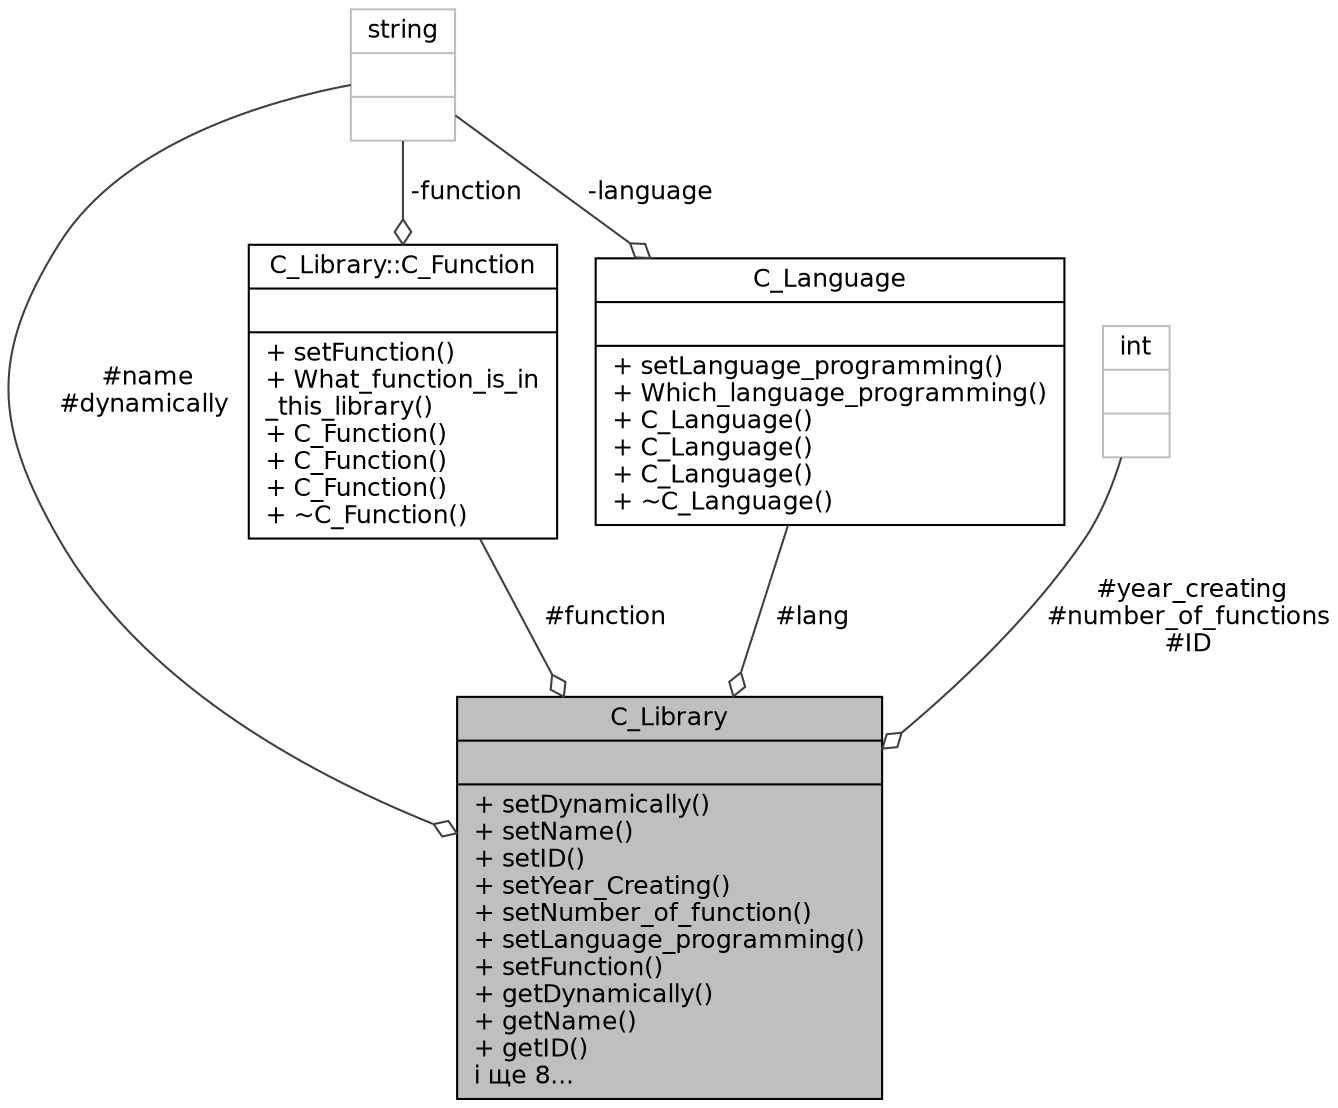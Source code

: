 digraph "C_Library"
{
 // LATEX_PDF_SIZE
  edge [fontname="Helvetica",fontsize="12",labelfontname="Helvetica",labelfontsize="12"];
  node [fontname="Helvetica",fontsize="12",shape=record];
  Node1 [label="{C_Library\n||+ setDynamically()\l+ setName()\l+ setID()\l+ setYear_Creating()\l+ setNumber_of_function()\l+ setLanguage_programming()\l+ setFunction()\l+ getDynamically()\l+ getName()\l+ getID()\lі ще  8...\l}",height=0.2,width=0.4,color="black", fillcolor="grey75", style="filled", fontcolor="black",tooltip="< Оголошення базового класу C_Library"];
  Node2 -> Node1 [color="grey25",fontsize="12",style="solid",label=" #function" ,arrowhead="odiamond",fontname="Helvetica"];
  Node2 [label="{C_Library::C_Function\n||+ setFunction()\l+ What_function_is_in\l_this_library()\l+ C_Function()\l+ C_Function()\l+ C_Function()\l+ ~C_Function()\l}",height=0.2,width=0.4,color="black", fillcolor="white", style="filled",URL="$class_c___library_1_1_c___function.html",tooltip="< Оголошення класу C_Function"];
  Node3 -> Node2 [color="grey25",fontsize="12",style="solid",label=" -function" ,arrowhead="odiamond",fontname="Helvetica"];
  Node3 [label="{string\n||}",height=0.2,width=0.4,color="grey75", fillcolor="white", style="filled",tooltip=" "];
  Node4 -> Node1 [color="grey25",fontsize="12",style="solid",label=" #lang" ,arrowhead="odiamond",fontname="Helvetica"];
  Node4 [label="{C_Language\n||+ setLanguage_programming()\l+ Which_language_programming()\l+ C_Language()\l+ C_Language()\l+ C_Language()\l+ ~C_Language()\l}",height=0.2,width=0.4,color="black", fillcolor="white", style="filled",URL="$class_c___language.html",tooltip="< Оголошення класу C_Language"];
  Node3 -> Node4 [color="grey25",fontsize="12",style="solid",label=" -language" ,arrowhead="odiamond",fontname="Helvetica"];
  Node5 -> Node1 [color="grey25",fontsize="12",style="solid",label=" #year_creating\n#number_of_functions\n#ID" ,arrowhead="odiamond",fontname="Helvetica"];
  Node5 [label="{int\n||}",height=0.2,width=0.4,color="grey75", fillcolor="white", style="filled",tooltip=" "];
  Node3 -> Node1 [color="grey25",fontsize="12",style="solid",label=" #name\n#dynamically" ,arrowhead="odiamond",fontname="Helvetica"];
}
